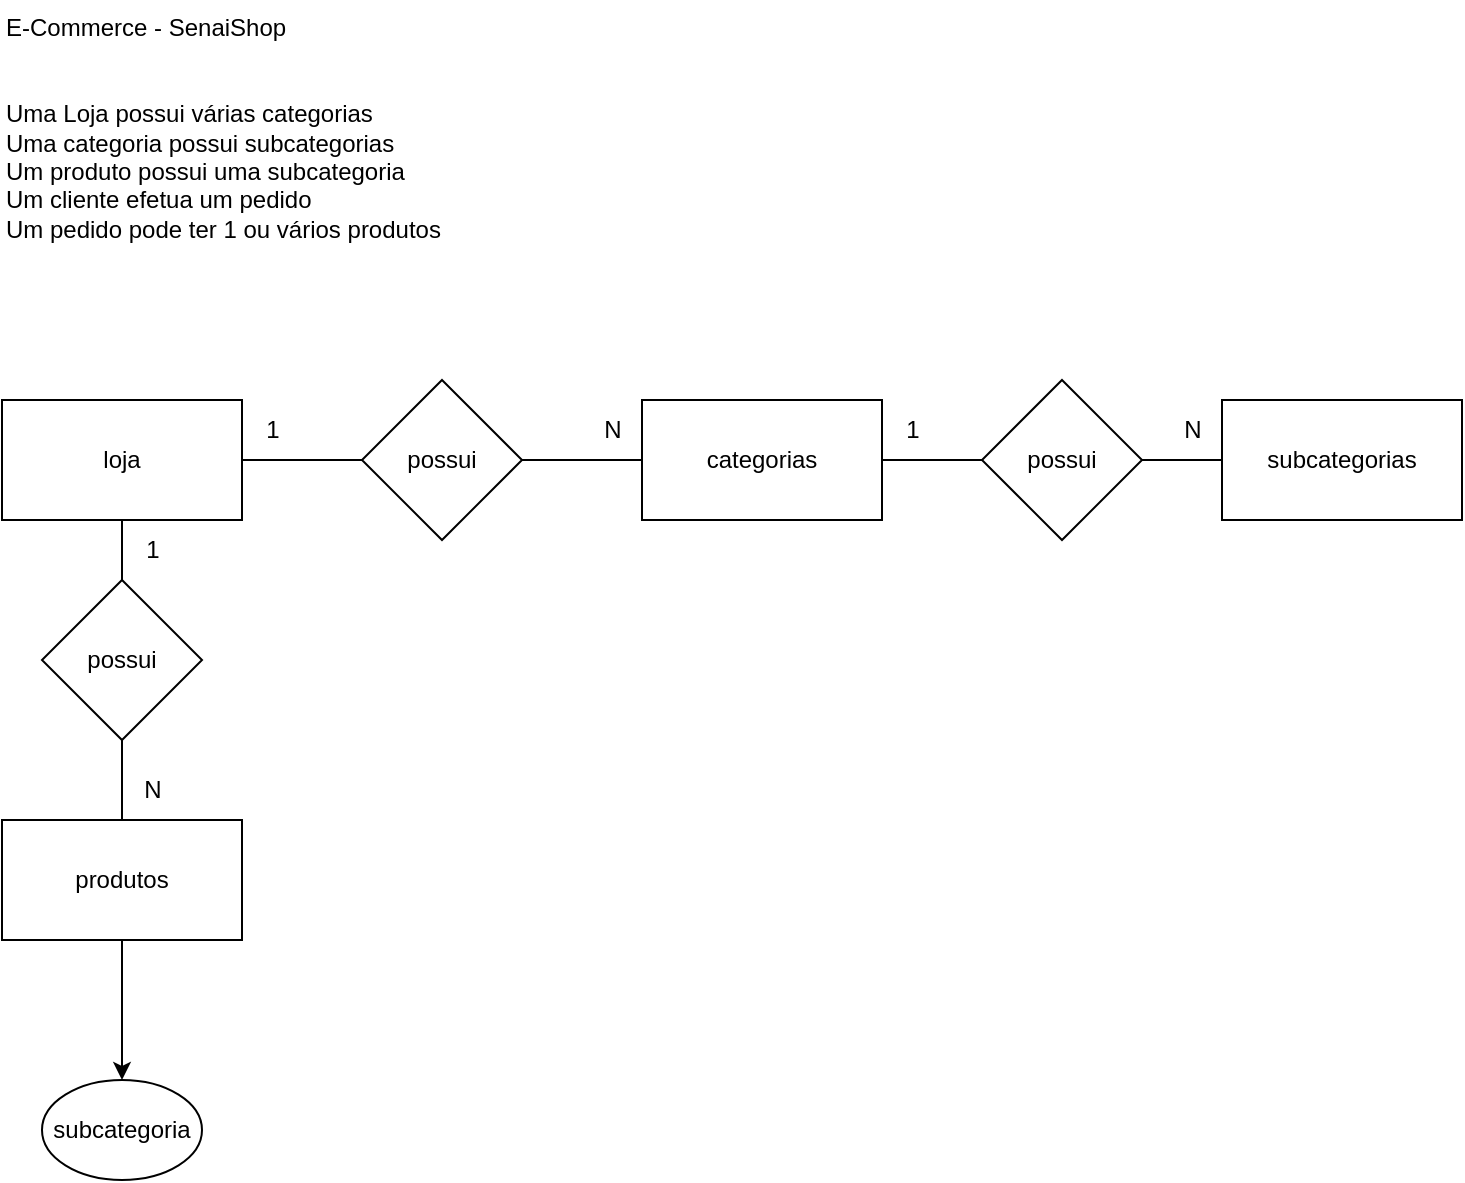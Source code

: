 <mxfile version="21.6.5" type="device">
  <diagram name="Página-1" id="Xunk6MrNUst61_rrdIyP">
    <mxGraphModel dx="913" dy="455" grid="1" gridSize="10" guides="1" tooltips="1" connect="1" arrows="1" fold="1" page="1" pageScale="1" pageWidth="827" pageHeight="1169" math="0" shadow="0">
      <root>
        <mxCell id="0" />
        <mxCell id="1" parent="0" />
        <mxCell id="RVuFXaq4Ml5JrW6M0GzC-7" style="edgeStyle=orthogonalEdgeStyle;rounded=0;orthogonalLoop=1;jettySize=auto;html=1;entryX=0;entryY=0.5;entryDx=0;entryDy=0;endArrow=none;endFill=0;" edge="1" parent="1" source="RVuFXaq4Ml5JrW6M0GzC-1" target="RVuFXaq4Ml5JrW6M0GzC-5">
          <mxGeometry relative="1" as="geometry" />
        </mxCell>
        <mxCell id="RVuFXaq4Ml5JrW6M0GzC-1" value="loja" style="rounded=0;whiteSpace=wrap;html=1;" vertex="1" parent="1">
          <mxGeometry x="80" y="250" width="120" height="60" as="geometry" />
        </mxCell>
        <mxCell id="RVuFXaq4Ml5JrW6M0GzC-2" value="E-Commerce - SenaiShop&#xa;&#xa;&#xa;Uma Loja possui várias categorias&#xa;Uma categoria possui subcategorias&#xa;Um produto possui uma subcategoria&#xa;Um cliente efetua um pedido&#xa;Um pedido pode ter 1 ou vários produtos" style="text;whiteSpace=wrap;" vertex="1" parent="1">
          <mxGeometry x="80" y="50" width="250" height="140" as="geometry" />
        </mxCell>
        <mxCell id="RVuFXaq4Ml5JrW6M0GzC-16" style="edgeStyle=orthogonalEdgeStyle;rounded=0;orthogonalLoop=1;jettySize=auto;html=1;entryX=0;entryY=0.5;entryDx=0;entryDy=0;endArrow=none;endFill=0;" edge="1" parent="1" source="RVuFXaq4Ml5JrW6M0GzC-3" target="RVuFXaq4Ml5JrW6M0GzC-15">
          <mxGeometry relative="1" as="geometry" />
        </mxCell>
        <mxCell id="RVuFXaq4Ml5JrW6M0GzC-3" value="categorias" style="rounded=0;whiteSpace=wrap;html=1;" vertex="1" parent="1">
          <mxGeometry x="400" y="250" width="120" height="60" as="geometry" />
        </mxCell>
        <mxCell id="RVuFXaq4Ml5JrW6M0GzC-27" value="" style="edgeStyle=orthogonalEdgeStyle;rounded=0;orthogonalLoop=1;jettySize=auto;html=1;" edge="1" parent="1" source="RVuFXaq4Ml5JrW6M0GzC-4" target="RVuFXaq4Ml5JrW6M0GzC-26">
          <mxGeometry relative="1" as="geometry" />
        </mxCell>
        <mxCell id="RVuFXaq4Ml5JrW6M0GzC-4" value="produtos" style="rounded=0;whiteSpace=wrap;html=1;" vertex="1" parent="1">
          <mxGeometry x="80" y="460" width="120" height="60" as="geometry" />
        </mxCell>
        <mxCell id="RVuFXaq4Ml5JrW6M0GzC-8" style="edgeStyle=orthogonalEdgeStyle;rounded=0;orthogonalLoop=1;jettySize=auto;html=1;entryX=0;entryY=0.5;entryDx=0;entryDy=0;endArrow=none;endFill=0;" edge="1" parent="1" source="RVuFXaq4Ml5JrW6M0GzC-5" target="RVuFXaq4Ml5JrW6M0GzC-3">
          <mxGeometry relative="1" as="geometry" />
        </mxCell>
        <mxCell id="RVuFXaq4Ml5JrW6M0GzC-5" value="possui" style="rhombus;whiteSpace=wrap;html=1;" vertex="1" parent="1">
          <mxGeometry x="260" y="240" width="80" height="80" as="geometry" />
        </mxCell>
        <mxCell id="RVuFXaq4Ml5JrW6M0GzC-9" style="edgeStyle=orthogonalEdgeStyle;rounded=0;orthogonalLoop=1;jettySize=auto;html=1;entryX=0.5;entryY=1;entryDx=0;entryDy=0;endArrow=none;endFill=0;" edge="1" parent="1" source="RVuFXaq4Ml5JrW6M0GzC-6" target="RVuFXaq4Ml5JrW6M0GzC-1">
          <mxGeometry relative="1" as="geometry" />
        </mxCell>
        <mxCell id="RVuFXaq4Ml5JrW6M0GzC-10" style="edgeStyle=orthogonalEdgeStyle;rounded=0;orthogonalLoop=1;jettySize=auto;html=1;entryX=0.5;entryY=0;entryDx=0;entryDy=0;endArrow=none;endFill=0;" edge="1" parent="1" source="RVuFXaq4Ml5JrW6M0GzC-6" target="RVuFXaq4Ml5JrW6M0GzC-4">
          <mxGeometry relative="1" as="geometry" />
        </mxCell>
        <mxCell id="RVuFXaq4Ml5JrW6M0GzC-6" value="possui" style="rhombus;whiteSpace=wrap;html=1;" vertex="1" parent="1">
          <mxGeometry x="100" y="340" width="80" height="80" as="geometry" />
        </mxCell>
        <mxCell id="RVuFXaq4Ml5JrW6M0GzC-11" value="1" style="text;html=1;align=center;verticalAlign=middle;resizable=0;points=[];autosize=1;strokeColor=none;fillColor=none;" vertex="1" parent="1">
          <mxGeometry x="200" y="250" width="30" height="30" as="geometry" />
        </mxCell>
        <mxCell id="RVuFXaq4Ml5JrW6M0GzC-12" value="N" style="text;html=1;align=center;verticalAlign=middle;resizable=0;points=[];autosize=1;strokeColor=none;fillColor=none;" vertex="1" parent="1">
          <mxGeometry x="370" y="250" width="30" height="30" as="geometry" />
        </mxCell>
        <mxCell id="RVuFXaq4Ml5JrW6M0GzC-13" value="N" style="text;html=1;align=center;verticalAlign=middle;resizable=0;points=[];autosize=1;strokeColor=none;fillColor=none;" vertex="1" parent="1">
          <mxGeometry x="140" y="430" width="30" height="30" as="geometry" />
        </mxCell>
        <mxCell id="RVuFXaq4Ml5JrW6M0GzC-14" value="1" style="text;html=1;align=center;verticalAlign=middle;resizable=0;points=[];autosize=1;strokeColor=none;fillColor=none;" vertex="1" parent="1">
          <mxGeometry x="140" y="310" width="30" height="30" as="geometry" />
        </mxCell>
        <mxCell id="RVuFXaq4Ml5JrW6M0GzC-18" style="edgeStyle=orthogonalEdgeStyle;rounded=0;orthogonalLoop=1;jettySize=auto;html=1;entryX=-0.002;entryY=0.499;entryDx=0;entryDy=0;entryPerimeter=0;endArrow=none;endFill=0;" edge="1" parent="1" source="RVuFXaq4Ml5JrW6M0GzC-15" target="RVuFXaq4Ml5JrW6M0GzC-17">
          <mxGeometry relative="1" as="geometry" />
        </mxCell>
        <mxCell id="RVuFXaq4Ml5JrW6M0GzC-15" value="possui" style="rhombus;whiteSpace=wrap;html=1;" vertex="1" parent="1">
          <mxGeometry x="570" y="240" width="80" height="80" as="geometry" />
        </mxCell>
        <mxCell id="RVuFXaq4Ml5JrW6M0GzC-17" value="subcategorias" style="rounded=0;whiteSpace=wrap;html=1;" vertex="1" parent="1">
          <mxGeometry x="690" y="250" width="120" height="60" as="geometry" />
        </mxCell>
        <mxCell id="RVuFXaq4Ml5JrW6M0GzC-20" value="N" style="text;html=1;align=center;verticalAlign=middle;resizable=0;points=[];autosize=1;strokeColor=none;fillColor=none;" vertex="1" parent="1">
          <mxGeometry x="660" y="250" width="30" height="30" as="geometry" />
        </mxCell>
        <mxCell id="RVuFXaq4Ml5JrW6M0GzC-21" value="1" style="text;html=1;align=center;verticalAlign=middle;resizable=0;points=[];autosize=1;strokeColor=none;fillColor=none;" vertex="1" parent="1">
          <mxGeometry x="520" y="250" width="30" height="30" as="geometry" />
        </mxCell>
        <mxCell id="RVuFXaq4Ml5JrW6M0GzC-26" value="subcategoria" style="ellipse;whiteSpace=wrap;html=1;rounded=0;" vertex="1" parent="1">
          <mxGeometry x="100" y="590" width="80" height="50" as="geometry" />
        </mxCell>
      </root>
    </mxGraphModel>
  </diagram>
</mxfile>
